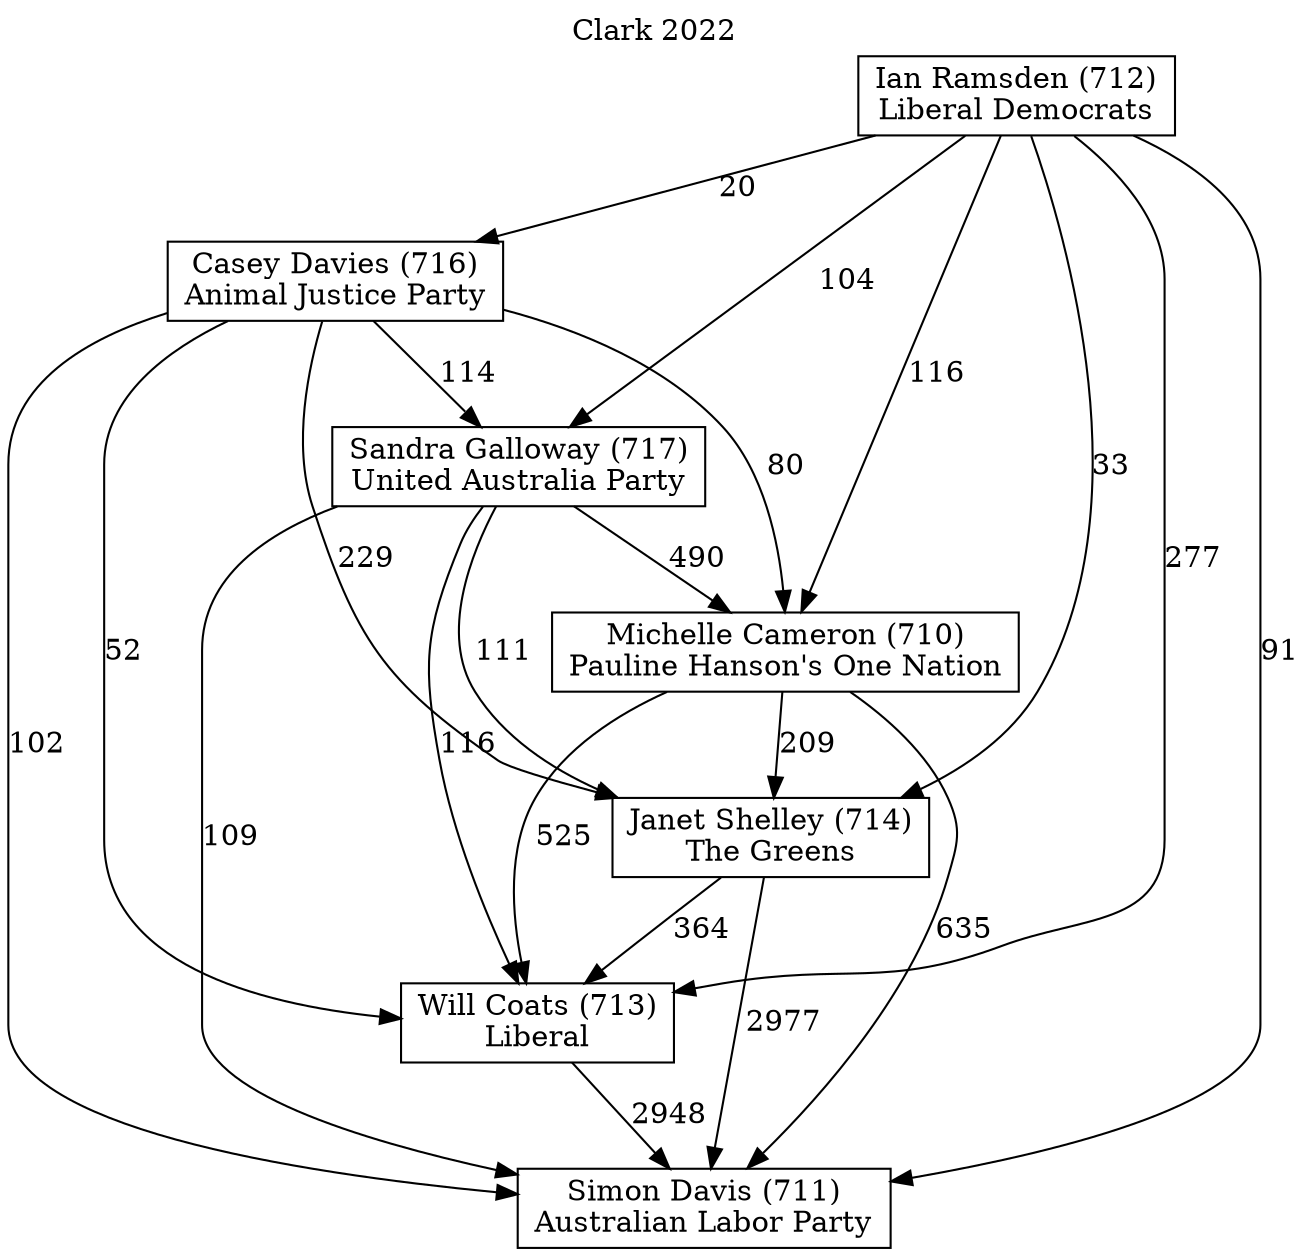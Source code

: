 // House preference flow
digraph "Simon Davis (711)_Clark_2022" {
	graph [label="Clark 2022" labelloc=t mclimit=10]
	node [shape=box]
	"Casey Davies (716)" [label="Casey Davies (716)
Animal Justice Party"]
	"Ian Ramsden (712)" [label="Ian Ramsden (712)
Liberal Democrats"]
	"Janet Shelley (714)" [label="Janet Shelley (714)
The Greens"]
	"Michelle Cameron (710)" [label="Michelle Cameron (710)
Pauline Hanson's One Nation"]
	"Sandra Galloway (717)" [label="Sandra Galloway (717)
United Australia Party"]
	"Simon Davis (711)" [label="Simon Davis (711)
Australian Labor Party"]
	"Will Coats (713)" [label="Will Coats (713)
Liberal"]
	"Casey Davies (716)" -> "Janet Shelley (714)" [label=229]
	"Casey Davies (716)" -> "Michelle Cameron (710)" [label=80]
	"Casey Davies (716)" -> "Sandra Galloway (717)" [label=114]
	"Casey Davies (716)" -> "Simon Davis (711)" [label=102]
	"Casey Davies (716)" -> "Will Coats (713)" [label=52]
	"Ian Ramsden (712)" -> "Casey Davies (716)" [label=20]
	"Ian Ramsden (712)" -> "Janet Shelley (714)" [label=33]
	"Ian Ramsden (712)" -> "Michelle Cameron (710)" [label=116]
	"Ian Ramsden (712)" -> "Sandra Galloway (717)" [label=104]
	"Ian Ramsden (712)" -> "Simon Davis (711)" [label=91]
	"Ian Ramsden (712)" -> "Will Coats (713)" [label=277]
	"Janet Shelley (714)" -> "Simon Davis (711)" [label=2977]
	"Janet Shelley (714)" -> "Will Coats (713)" [label=364]
	"Michelle Cameron (710)" -> "Janet Shelley (714)" [label=209]
	"Michelle Cameron (710)" -> "Simon Davis (711)" [label=635]
	"Michelle Cameron (710)" -> "Will Coats (713)" [label=525]
	"Sandra Galloway (717)" -> "Janet Shelley (714)" [label=111]
	"Sandra Galloway (717)" -> "Michelle Cameron (710)" [label=490]
	"Sandra Galloway (717)" -> "Simon Davis (711)" [label=109]
	"Sandra Galloway (717)" -> "Will Coats (713)" [label=116]
	"Will Coats (713)" -> "Simon Davis (711)" [label=2948]
}
